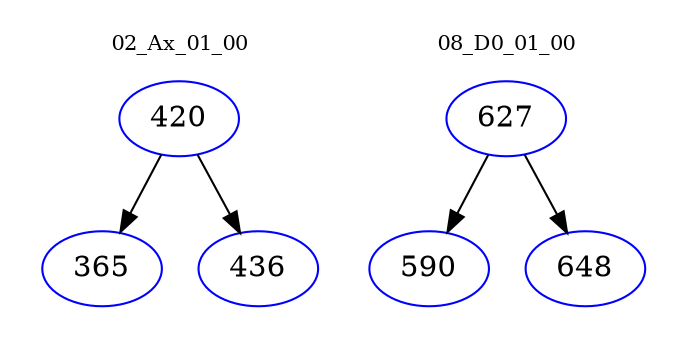 digraph{
subgraph cluster_0 {
color = white
label = "02_Ax_01_00";
fontsize=10;
T0_420 [label="420", color="blue"]
T0_420 -> T0_365 [color="black"]
T0_365 [label="365", color="blue"]
T0_420 -> T0_436 [color="black"]
T0_436 [label="436", color="blue"]
}
subgraph cluster_1 {
color = white
label = "08_D0_01_00";
fontsize=10;
T1_627 [label="627", color="blue"]
T1_627 -> T1_590 [color="black"]
T1_590 [label="590", color="blue"]
T1_627 -> T1_648 [color="black"]
T1_648 [label="648", color="blue"]
}
}
